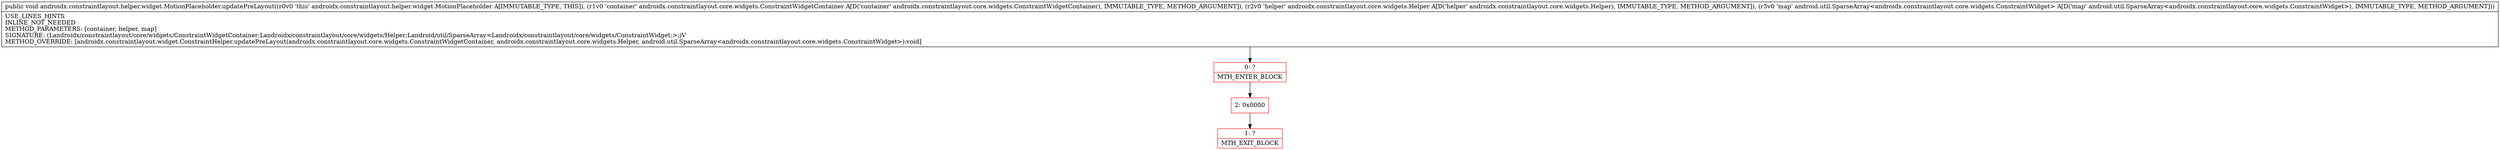 digraph "CFG forandroidx.constraintlayout.helper.widget.MotionPlaceholder.updatePreLayout(Landroidx\/constraintlayout\/core\/widgets\/ConstraintWidgetContainer;Landroidx\/constraintlayout\/core\/widgets\/Helper;Landroid\/util\/SparseArray;)V" {
subgraph cluster_Region_272699887 {
label = "R(0)";
node [shape=record,color=blue];
}
Node_0 [shape=record,color=red,label="{0\:\ ?|MTH_ENTER_BLOCK\l}"];
Node_2 [shape=record,color=red,label="{2\:\ 0x0000}"];
Node_1 [shape=record,color=red,label="{1\:\ ?|MTH_EXIT_BLOCK\l}"];
MethodNode[shape=record,label="{public void androidx.constraintlayout.helper.widget.MotionPlaceholder.updatePreLayout((r0v0 'this' androidx.constraintlayout.helper.widget.MotionPlaceholder A[IMMUTABLE_TYPE, THIS]), (r1v0 'container' androidx.constraintlayout.core.widgets.ConstraintWidgetContainer A[D('container' androidx.constraintlayout.core.widgets.ConstraintWidgetContainer), IMMUTABLE_TYPE, METHOD_ARGUMENT]), (r2v0 'helper' androidx.constraintlayout.core.widgets.Helper A[D('helper' androidx.constraintlayout.core.widgets.Helper), IMMUTABLE_TYPE, METHOD_ARGUMENT]), (r3v0 'map' android.util.SparseArray\<androidx.constraintlayout.core.widgets.ConstraintWidget\> A[D('map' android.util.SparseArray\<androidx.constraintlayout.core.widgets.ConstraintWidget\>), IMMUTABLE_TYPE, METHOD_ARGUMENT]))  | USE_LINES_HINTS\lINLINE_NOT_NEEDED\lMETHOD_PARAMETERS: [container, helper, map]\lSIGNATURE: (Landroidx\/constraintlayout\/core\/widgets\/ConstraintWidgetContainer;Landroidx\/constraintlayout\/core\/widgets\/Helper;Landroid\/util\/SparseArray\<Landroidx\/constraintlayout\/core\/widgets\/ConstraintWidget;\>;)V\lMETHOD_OVERRIDE: [androidx.constraintlayout.widget.ConstraintHelper.updatePreLayout(androidx.constraintlayout.core.widgets.ConstraintWidgetContainer, androidx.constraintlayout.core.widgets.Helper, android.util.SparseArray\<androidx.constraintlayout.core.widgets.ConstraintWidget\>):void]\l}"];
MethodNode -> Node_0;Node_0 -> Node_2;
Node_2 -> Node_1;
}

